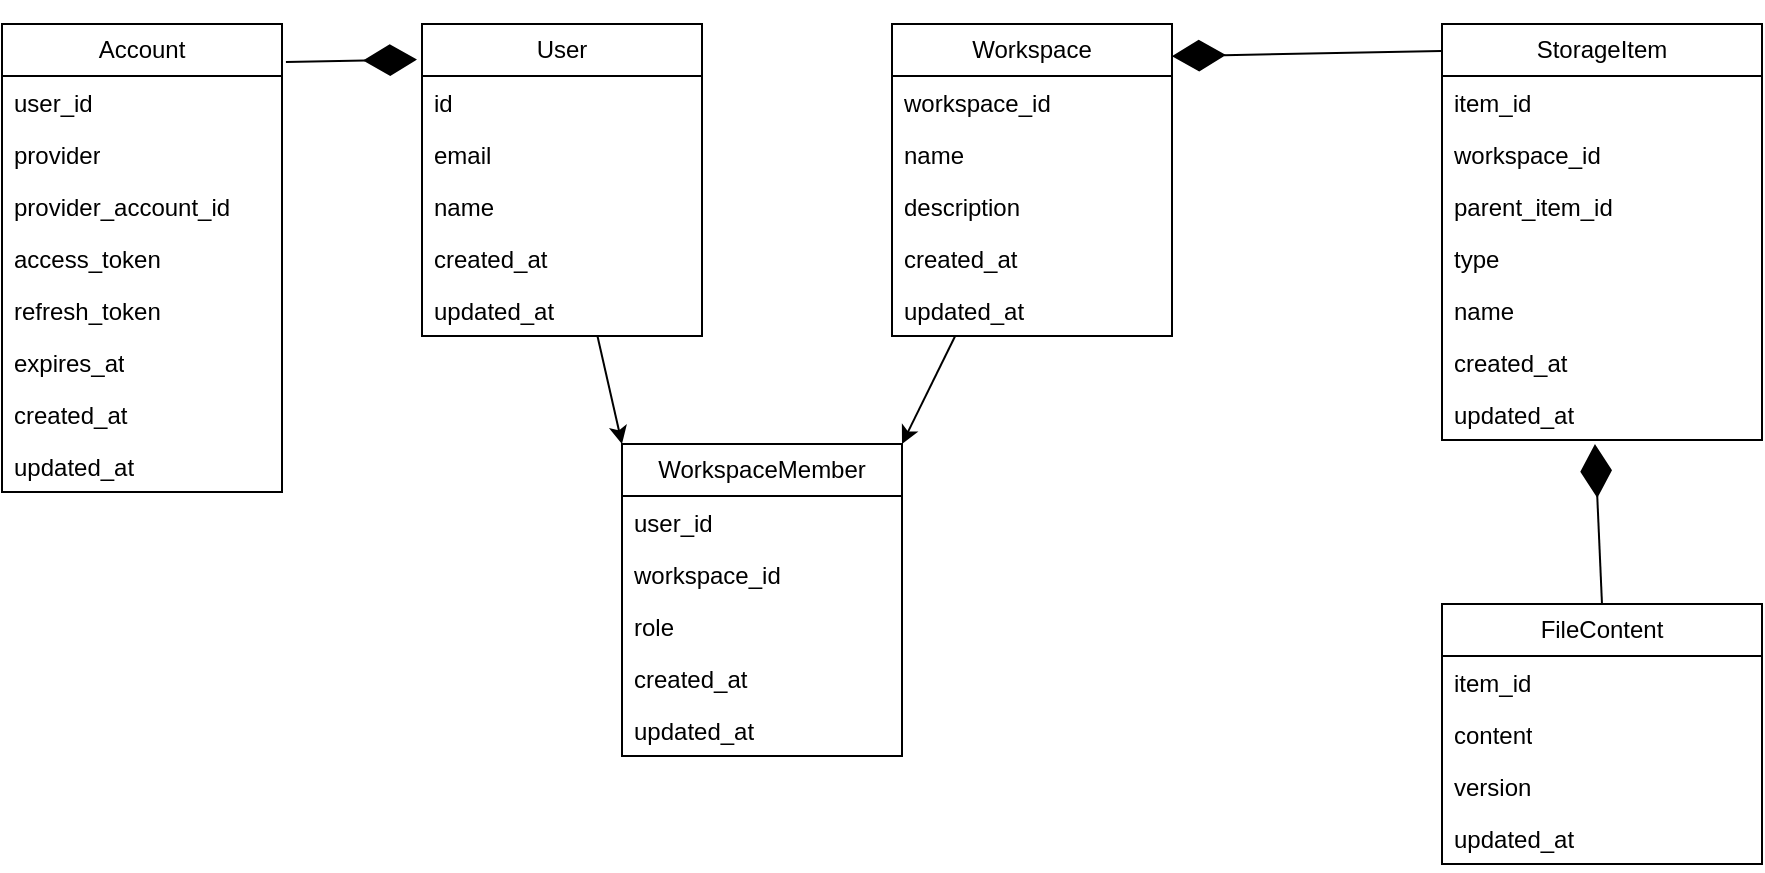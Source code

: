 <mxfile>
    <diagram name="Page-1" id="I0OLw2uU-P2F8fV9pG-x">
        <mxGraphModel dx="1494" dy="413" grid="1" gridSize="10" guides="1" tooltips="1" connect="1" arrows="1" fold="1" page="1" pageScale="1" pageWidth="850" pageHeight="1100" math="0" shadow="0">
            <root>
                <mxCell id="0"/>
                <mxCell id="1" parent="0"/>
                <mxCell id="30" style="edgeStyle=none;html=1;entryX=0;entryY=0;entryDx=0;entryDy=0;" parent="1" source="XedeXZ295ecX8Rhuh7tI-14" target="XedeXZ295ecX8Rhuh7tI-23" edge="1">
                    <mxGeometry relative="1" as="geometry"/>
                </mxCell>
                <mxCell id="XedeXZ295ecX8Rhuh7tI-14" value="User" style="swimlane;fontStyle=0;childLayout=stackLayout;horizontal=1;startSize=26;fillColor=none;horizontalStack=0;resizeParent=1;resizeParentMax=0;resizeLast=0;collapsible=1;marginBottom=0;whiteSpace=wrap;html=1;" parent="1" vertex="1">
                    <mxGeometry x="120" y="80" width="140" height="156" as="geometry">
                        <mxRectangle x="355" y="140" width="70" height="30" as="alternateBounds"/>
                    </mxGeometry>
                </mxCell>
                <mxCell id="XedeXZ295ecX8Rhuh7tI-15" value="id" style="text;strokeColor=none;fillColor=none;align=left;verticalAlign=top;spacingLeft=4;spacingRight=4;overflow=hidden;rotatable=0;points=[[0,0.5],[1,0.5]];portConstraint=eastwest;whiteSpace=wrap;html=1;" parent="XedeXZ295ecX8Rhuh7tI-14" vertex="1">
                    <mxGeometry y="26" width="140" height="26" as="geometry"/>
                </mxCell>
                <mxCell id="XedeXZ295ecX8Rhuh7tI-16" value="email" style="text;strokeColor=none;fillColor=none;align=left;verticalAlign=top;spacingLeft=4;spacingRight=4;overflow=hidden;rotatable=0;points=[[0,0.5],[1,0.5]];portConstraint=eastwest;whiteSpace=wrap;html=1;" parent="XedeXZ295ecX8Rhuh7tI-14" vertex="1">
                    <mxGeometry y="52" width="140" height="26" as="geometry"/>
                </mxCell>
                <mxCell id="XedeXZ295ecX8Rhuh7tI-17" value="name" style="text;strokeColor=none;fillColor=none;align=left;verticalAlign=top;spacingLeft=4;spacingRight=4;overflow=hidden;rotatable=0;points=[[0,0.5],[1,0.5]];portConstraint=eastwest;whiteSpace=wrap;html=1;" parent="XedeXZ295ecX8Rhuh7tI-14" vertex="1">
                    <mxGeometry y="78" width="140" height="26" as="geometry"/>
                </mxCell>
                <mxCell id="XedeXZ295ecX8Rhuh7tI-41" value="created_at" style="text;strokeColor=none;fillColor=none;align=left;verticalAlign=top;spacingLeft=4;spacingRight=4;overflow=hidden;rotatable=0;points=[[0,0.5],[1,0.5]];portConstraint=eastwest;whiteSpace=wrap;html=1;" parent="XedeXZ295ecX8Rhuh7tI-14" vertex="1">
                    <mxGeometry y="104" width="140" height="26" as="geometry"/>
                </mxCell>
                <mxCell id="XedeXZ295ecX8Rhuh7tI-42" value="updated_at" style="text;strokeColor=none;fillColor=none;align=left;verticalAlign=top;spacingLeft=4;spacingRight=4;overflow=hidden;rotatable=0;points=[[0,0.5],[1,0.5]];portConstraint=eastwest;whiteSpace=wrap;html=1;" parent="XedeXZ295ecX8Rhuh7tI-14" vertex="1">
                    <mxGeometry y="130" width="140" height="26" as="geometry"/>
                </mxCell>
                <mxCell id="31" style="edgeStyle=none;html=1;entryX=1;entryY=0;entryDx=0;entryDy=0;" parent="1" source="XedeXZ295ecX8Rhuh7tI-18" target="XedeXZ295ecX8Rhuh7tI-23" edge="1">
                    <mxGeometry relative="1" as="geometry"/>
                </mxCell>
                <mxCell id="XedeXZ295ecX8Rhuh7tI-18" value="Workspace" style="swimlane;fontStyle=0;childLayout=stackLayout;horizontal=1;startSize=26;fillColor=none;horizontalStack=0;resizeParent=1;resizeParentMax=0;resizeLast=0;collapsible=1;marginBottom=0;whiteSpace=wrap;html=1;" parent="1" vertex="1">
                    <mxGeometry x="355" y="80" width="140" height="156" as="geometry"/>
                </mxCell>
                <mxCell id="XedeXZ295ecX8Rhuh7tI-19" value="workspace_id" style="text;strokeColor=none;fillColor=none;align=left;verticalAlign=top;spacingLeft=4;spacingRight=4;overflow=hidden;rotatable=0;points=[[0,0.5],[1,0.5]];portConstraint=eastwest;whiteSpace=wrap;html=1;" parent="XedeXZ295ecX8Rhuh7tI-18" vertex="1">
                    <mxGeometry y="26" width="140" height="26" as="geometry"/>
                </mxCell>
                <mxCell id="XedeXZ295ecX8Rhuh7tI-21" value="name" style="text;strokeColor=none;fillColor=none;align=left;verticalAlign=top;spacingLeft=4;spacingRight=4;overflow=hidden;rotatable=0;points=[[0,0.5],[1,0.5]];portConstraint=eastwest;whiteSpace=wrap;html=1;" parent="XedeXZ295ecX8Rhuh7tI-18" vertex="1">
                    <mxGeometry y="52" width="140" height="26" as="geometry"/>
                </mxCell>
                <mxCell id="37" value="description&lt;div&gt;&lt;br&gt;&lt;/div&gt;" style="text;strokeColor=none;fillColor=none;align=left;verticalAlign=top;spacingLeft=4;spacingRight=4;overflow=hidden;rotatable=0;points=[[0,0.5],[1,0.5]];portConstraint=eastwest;whiteSpace=wrap;html=1;" vertex="1" parent="XedeXZ295ecX8Rhuh7tI-18">
                    <mxGeometry y="78" width="140" height="26" as="geometry"/>
                </mxCell>
                <mxCell id="XedeXZ295ecX8Rhuh7tI-43" value="created_at" style="text;strokeColor=none;fillColor=none;align=left;verticalAlign=top;spacingLeft=4;spacingRight=4;overflow=hidden;rotatable=0;points=[[0,0.5],[1,0.5]];portConstraint=eastwest;whiteSpace=wrap;html=1;" parent="XedeXZ295ecX8Rhuh7tI-18" vertex="1">
                    <mxGeometry y="104" width="140" height="26" as="geometry"/>
                </mxCell>
                <mxCell id="XedeXZ295ecX8Rhuh7tI-44" value="updated_at" style="text;strokeColor=none;fillColor=none;align=left;verticalAlign=top;spacingLeft=4;spacingRight=4;overflow=hidden;rotatable=0;points=[[0,0.5],[1,0.5]];portConstraint=eastwest;whiteSpace=wrap;html=1;" parent="XedeXZ295ecX8Rhuh7tI-18" vertex="1">
                    <mxGeometry y="130" width="140" height="26" as="geometry"/>
                </mxCell>
                <mxCell id="XedeXZ295ecX8Rhuh7tI-23" value="WorkspaceMember" style="swimlane;fontStyle=0;childLayout=stackLayout;horizontal=1;startSize=26;fillColor=none;horizontalStack=0;resizeParent=1;resizeParentMax=0;resizeLast=0;collapsible=1;marginBottom=0;whiteSpace=wrap;html=1;" parent="1" vertex="1">
                    <mxGeometry x="220" y="290" width="140" height="156" as="geometry"/>
                </mxCell>
                <mxCell id="XedeXZ295ecX8Rhuh7tI-24" value="user_id" style="text;strokeColor=none;fillColor=none;align=left;verticalAlign=top;spacingLeft=4;spacingRight=4;overflow=hidden;rotatable=0;points=[[0,0.5],[1,0.5]];portConstraint=eastwest;whiteSpace=wrap;html=1;" parent="XedeXZ295ecX8Rhuh7tI-23" vertex="1">
                    <mxGeometry y="26" width="140" height="26" as="geometry"/>
                </mxCell>
                <mxCell id="XedeXZ295ecX8Rhuh7tI-25" value="workspace_id" style="text;strokeColor=none;fillColor=none;align=left;verticalAlign=top;spacingLeft=4;spacingRight=4;overflow=hidden;rotatable=0;points=[[0,0.5],[1,0.5]];portConstraint=eastwest;whiteSpace=wrap;html=1;" parent="XedeXZ295ecX8Rhuh7tI-23" vertex="1">
                    <mxGeometry y="52" width="140" height="26" as="geometry"/>
                </mxCell>
                <mxCell id="16" value="role" style="text;strokeColor=none;fillColor=none;align=left;verticalAlign=top;spacingLeft=4;spacingRight=4;overflow=hidden;rotatable=0;points=[[0,0.5],[1,0.5]];portConstraint=eastwest;whiteSpace=wrap;html=1;" parent="XedeXZ295ecX8Rhuh7tI-23" vertex="1">
                    <mxGeometry y="78" width="140" height="26" as="geometry"/>
                </mxCell>
                <mxCell id="XedeXZ295ecX8Rhuh7tI-31" value="created_at" style="text;strokeColor=none;fillColor=none;align=left;verticalAlign=top;spacingLeft=4;spacingRight=4;overflow=hidden;rotatable=0;points=[[0,0.5],[1,0.5]];portConstraint=eastwest;whiteSpace=wrap;html=1;" parent="XedeXZ295ecX8Rhuh7tI-23" vertex="1">
                    <mxGeometry y="104" width="140" height="26" as="geometry"/>
                </mxCell>
                <mxCell id="15" value="updated_at" style="text;strokeColor=none;fillColor=none;align=left;verticalAlign=top;spacingLeft=4;spacingRight=4;overflow=hidden;rotatable=0;points=[[0,0.5],[1,0.5]];portConstraint=eastwest;whiteSpace=wrap;html=1;" parent="XedeXZ295ecX8Rhuh7tI-23" vertex="1">
                    <mxGeometry y="130" width="140" height="26" as="geometry"/>
                </mxCell>
                <mxCell id="XedeXZ295ecX8Rhuh7tI-32" value="StorageItem" style="swimlane;fontStyle=0;childLayout=stackLayout;horizontal=1;startSize=26;fillColor=none;horizontalStack=0;resizeParent=1;resizeParentMax=0;resizeLast=0;collapsible=1;marginBottom=0;whiteSpace=wrap;html=1;" parent="1" vertex="1">
                    <mxGeometry x="630" y="80" width="160" height="208" as="geometry"/>
                </mxCell>
                <mxCell id="XedeXZ295ecX8Rhuh7tI-33" value="item_id" style="text;strokeColor=none;fillColor=none;align=left;verticalAlign=top;spacingLeft=4;spacingRight=4;overflow=hidden;rotatable=0;points=[[0,0.5],[1,0.5]];portConstraint=eastwest;whiteSpace=wrap;html=1;" parent="XedeXZ295ecX8Rhuh7tI-32" vertex="1">
                    <mxGeometry y="26" width="160" height="26" as="geometry"/>
                </mxCell>
                <mxCell id="XedeXZ295ecX8Rhuh7tI-34" value="workspace_id" style="text;strokeColor=none;fillColor=none;align=left;verticalAlign=top;spacingLeft=4;spacingRight=4;overflow=hidden;rotatable=0;points=[[0,0.5],[1,0.5]];portConstraint=eastwest;whiteSpace=wrap;html=1;" parent="XedeXZ295ecX8Rhuh7tI-32" vertex="1">
                    <mxGeometry y="52" width="160" height="26" as="geometry"/>
                </mxCell>
                <mxCell id="XedeXZ295ecX8Rhuh7tI-35" value="parent_item_id" style="text;strokeColor=none;fillColor=none;align=left;verticalAlign=top;spacingLeft=4;spacingRight=4;overflow=hidden;rotatable=0;points=[[0,0.5],[1,0.5]];portConstraint=eastwest;whiteSpace=wrap;html=1;" parent="XedeXZ295ecX8Rhuh7tI-32" vertex="1">
                    <mxGeometry y="78" width="160" height="26" as="geometry"/>
                </mxCell>
                <mxCell id="XedeXZ295ecX8Rhuh7tI-36" value="type" style="text;strokeColor=none;fillColor=none;align=left;verticalAlign=top;spacingLeft=4;spacingRight=4;overflow=hidden;rotatable=0;points=[[0,0.5],[1,0.5]];portConstraint=eastwest;whiteSpace=wrap;html=1;" parent="XedeXZ295ecX8Rhuh7tI-32" vertex="1">
                    <mxGeometry y="104" width="160" height="26" as="geometry"/>
                </mxCell>
                <mxCell id="XedeXZ295ecX8Rhuh7tI-37" value="name" style="text;strokeColor=none;fillColor=none;align=left;verticalAlign=top;spacingLeft=4;spacingRight=4;overflow=hidden;rotatable=0;points=[[0,0.5],[1,0.5]];portConstraint=eastwest;whiteSpace=wrap;html=1;" parent="XedeXZ295ecX8Rhuh7tI-32" vertex="1">
                    <mxGeometry y="130" width="160" height="26" as="geometry"/>
                </mxCell>
                <mxCell id="19" value="created_at" style="text;strokeColor=none;fillColor=none;align=left;verticalAlign=top;spacingLeft=4;spacingRight=4;overflow=hidden;rotatable=0;points=[[0,0.5],[1,0.5]];portConstraint=eastwest;whiteSpace=wrap;html=1;" parent="XedeXZ295ecX8Rhuh7tI-32" vertex="1">
                    <mxGeometry y="156" width="160" height="26" as="geometry"/>
                </mxCell>
                <mxCell id="20" value="updated_at" style="text;strokeColor=none;fillColor=none;align=left;verticalAlign=top;spacingLeft=4;spacingRight=4;overflow=hidden;rotatable=0;points=[[0,0.5],[1,0.5]];portConstraint=eastwest;whiteSpace=wrap;html=1;" parent="XedeXZ295ecX8Rhuh7tI-32" vertex="1">
                    <mxGeometry y="182" width="160" height="26" as="geometry"/>
                </mxCell>
                <mxCell id="2" value="Account" style="swimlane;fontStyle=0;childLayout=stackLayout;horizontal=1;startSize=26;fillColor=none;horizontalStack=0;resizeParent=1;resizeParentMax=0;resizeLast=0;collapsible=1;marginBottom=0;whiteSpace=wrap;html=1;" parent="1" vertex="1">
                    <mxGeometry x="-90" y="80" width="140" height="234" as="geometry">
                        <mxRectangle x="355" y="140" width="70" height="30" as="alternateBounds"/>
                    </mxGeometry>
                </mxCell>
                <mxCell id="3" value="user_id" style="text;strokeColor=none;fillColor=none;align=left;verticalAlign=top;spacingLeft=4;spacingRight=4;overflow=hidden;rotatable=0;points=[[0,0.5],[1,0.5]];portConstraint=eastwest;whiteSpace=wrap;html=1;" parent="2" vertex="1">
                    <mxGeometry y="26" width="140" height="26" as="geometry"/>
                </mxCell>
                <mxCell id="5" value="provider" style="text;strokeColor=none;fillColor=none;align=left;verticalAlign=top;spacingLeft=4;spacingRight=4;overflow=hidden;rotatable=0;points=[[0,0.5],[1,0.5]];portConstraint=eastwest;whiteSpace=wrap;html=1;" parent="2" vertex="1">
                    <mxGeometry y="52" width="140" height="26" as="geometry"/>
                </mxCell>
                <mxCell id="6" value="provider_account_id" style="text;strokeColor=none;fillColor=none;align=left;verticalAlign=top;spacingLeft=4;spacingRight=4;overflow=hidden;rotatable=0;points=[[0,0.5],[1,0.5]];portConstraint=eastwest;whiteSpace=wrap;html=1;" parent="2" vertex="1">
                    <mxGeometry y="78" width="140" height="26" as="geometry"/>
                </mxCell>
                <mxCell id="7" value="access_token" style="text;strokeColor=none;fillColor=none;align=left;verticalAlign=top;spacingLeft=4;spacingRight=4;overflow=hidden;rotatable=0;points=[[0,0.5],[1,0.5]];portConstraint=eastwest;whiteSpace=wrap;html=1;" parent="2" vertex="1">
                    <mxGeometry y="104" width="140" height="26" as="geometry"/>
                </mxCell>
                <mxCell id="8" value="refresh_token" style="text;strokeColor=none;fillColor=none;align=left;verticalAlign=top;spacingLeft=4;spacingRight=4;overflow=hidden;rotatable=0;points=[[0,0.5],[1,0.5]];portConstraint=eastwest;whiteSpace=wrap;html=1;" parent="2" vertex="1">
                    <mxGeometry y="130" width="140" height="26" as="geometry"/>
                </mxCell>
                <mxCell id="9" value="expires_at" style="text;strokeColor=none;fillColor=none;align=left;verticalAlign=top;spacingLeft=4;spacingRight=4;overflow=hidden;rotatable=0;points=[[0,0.5],[1,0.5]];portConstraint=eastwest;whiteSpace=wrap;html=1;" parent="2" vertex="1">
                    <mxGeometry y="156" width="140" height="26" as="geometry"/>
                </mxCell>
                <mxCell id="10" value="created_at" style="text;strokeColor=none;fillColor=none;align=left;verticalAlign=top;spacingLeft=4;spacingRight=4;overflow=hidden;rotatable=0;points=[[0,0.5],[1,0.5]];portConstraint=eastwest;whiteSpace=wrap;html=1;" parent="2" vertex="1">
                    <mxGeometry y="182" width="140" height="26" as="geometry"/>
                </mxCell>
                <mxCell id="11" value="updated_at" style="text;strokeColor=none;fillColor=none;align=left;verticalAlign=top;spacingLeft=4;spacingRight=4;overflow=hidden;rotatable=0;points=[[0,0.5],[1,0.5]];portConstraint=eastwest;whiteSpace=wrap;html=1;" parent="2" vertex="1">
                    <mxGeometry y="208" width="140" height="26" as="geometry"/>
                </mxCell>
                <mxCell id="13" value="" style="endArrow=diamondThin;endFill=1;endSize=24;html=1;rounded=0;exitX=1.014;exitY=0.081;exitDx=0;exitDy=0;exitPerimeter=0;entryX=-0.018;entryY=0.114;entryDx=0;entryDy=0;entryPerimeter=0;" parent="1" source="2" target="XedeXZ295ecX8Rhuh7tI-14" edge="1">
                    <mxGeometry width="160" relative="1" as="geometry">
                        <mxPoint x="-41.26" y="90.0" as="sourcePoint"/>
                        <mxPoint x="90" y="98" as="targetPoint"/>
                        <Array as="points"/>
                    </mxGeometry>
                </mxCell>
                <mxCell id="21" value="FileContent" style="swimlane;fontStyle=0;childLayout=stackLayout;horizontal=1;startSize=26;fillColor=none;horizontalStack=0;resizeParent=1;resizeParentMax=0;resizeLast=0;collapsible=1;marginBottom=0;whiteSpace=wrap;html=1;" parent="1" vertex="1">
                    <mxGeometry x="630" y="370" width="160" height="130" as="geometry"/>
                </mxCell>
                <mxCell id="22" value="item_id" style="text;strokeColor=none;fillColor=none;align=left;verticalAlign=top;spacingLeft=4;spacingRight=4;overflow=hidden;rotatable=0;points=[[0,0.5],[1,0.5]];portConstraint=eastwest;whiteSpace=wrap;html=1;" parent="21" vertex="1">
                    <mxGeometry y="26" width="160" height="26" as="geometry"/>
                </mxCell>
                <mxCell id="23" value="content" style="text;strokeColor=none;fillColor=none;align=left;verticalAlign=top;spacingLeft=4;spacingRight=4;overflow=hidden;rotatable=0;points=[[0,0.5],[1,0.5]];portConstraint=eastwest;whiteSpace=wrap;html=1;" parent="21" vertex="1">
                    <mxGeometry y="52" width="160" height="26" as="geometry"/>
                </mxCell>
                <mxCell id="24" value="version" style="text;strokeColor=none;fillColor=none;align=left;verticalAlign=top;spacingLeft=4;spacingRight=4;overflow=hidden;rotatable=0;points=[[0,0.5],[1,0.5]];portConstraint=eastwest;whiteSpace=wrap;html=1;" parent="21" vertex="1">
                    <mxGeometry y="78" width="160" height="26" as="geometry"/>
                </mxCell>
                <mxCell id="29" value="updated_at" style="text;strokeColor=none;fillColor=none;align=left;verticalAlign=top;spacingLeft=4;spacingRight=4;overflow=hidden;rotatable=0;points=[[0,0.5],[1,0.5]];portConstraint=eastwest;whiteSpace=wrap;html=1;" parent="21" vertex="1">
                    <mxGeometry y="104" width="160" height="26" as="geometry"/>
                </mxCell>
                <mxCell id="34" value="" style="endArrow=diamondThin;endFill=1;endSize=24;html=1;entryX=1;entryY=0.103;entryDx=0;entryDy=0;entryPerimeter=0;exitX=-0.002;exitY=0.065;exitDx=0;exitDy=0;exitPerimeter=0;" parent="1" source="XedeXZ295ecX8Rhuh7tI-32" target="XedeXZ295ecX8Rhuh7tI-18" edge="1">
                    <mxGeometry width="160" relative="1" as="geometry">
                        <mxPoint x="550" y="240" as="sourcePoint"/>
                        <mxPoint x="710" y="240" as="targetPoint"/>
                    </mxGeometry>
                </mxCell>
                <mxCell id="35" value="" style="endArrow=diamondThin;endFill=1;endSize=24;html=1;entryX=0.478;entryY=1.077;entryDx=0;entryDy=0;entryPerimeter=0;exitX=0.5;exitY=0;exitDx=0;exitDy=0;" parent="1" source="21" target="20" edge="1">
                    <mxGeometry width="160" relative="1" as="geometry">
                        <mxPoint x="640" y="115" as="sourcePoint"/>
                        <mxPoint x="530" y="116" as="targetPoint"/>
                    </mxGeometry>
                </mxCell>
            </root>
        </mxGraphModel>
    </diagram>
</mxfile>